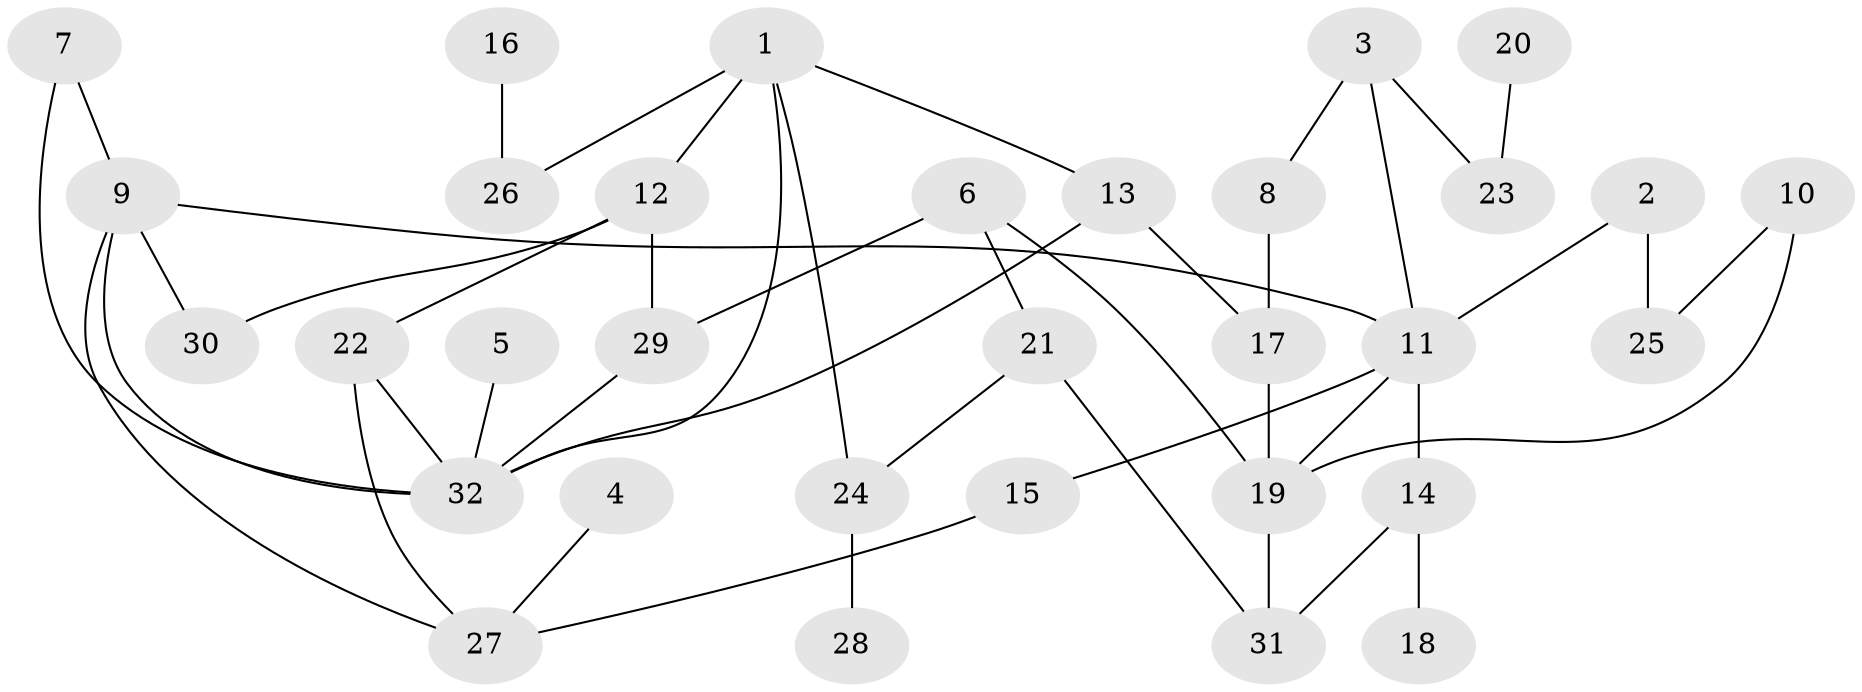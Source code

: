// original degree distribution, {9: 0.015873015873015872, 5: 0.047619047619047616, 3: 0.23809523809523808, 7: 0.031746031746031744, 4: 0.07936507936507936, 2: 0.2698412698412698, 1: 0.30158730158730157, 6: 0.015873015873015872}
// Generated by graph-tools (version 1.1) at 2025/01/03/09/25 03:01:03]
// undirected, 32 vertices, 45 edges
graph export_dot {
graph [start="1"]
  node [color=gray90,style=filled];
  1;
  2;
  3;
  4;
  5;
  6;
  7;
  8;
  9;
  10;
  11;
  12;
  13;
  14;
  15;
  16;
  17;
  18;
  19;
  20;
  21;
  22;
  23;
  24;
  25;
  26;
  27;
  28;
  29;
  30;
  31;
  32;
  1 -- 12 [weight=1.0];
  1 -- 13 [weight=1.0];
  1 -- 24 [weight=1.0];
  1 -- 26 [weight=1.0];
  1 -- 32 [weight=1.0];
  2 -- 11 [weight=1.0];
  2 -- 25 [weight=2.0];
  3 -- 8 [weight=1.0];
  3 -- 11 [weight=1.0];
  3 -- 23 [weight=1.0];
  4 -- 27 [weight=1.0];
  5 -- 32 [weight=1.0];
  6 -- 19 [weight=1.0];
  6 -- 21 [weight=2.0];
  6 -- 29 [weight=2.0];
  7 -- 9 [weight=1.0];
  7 -- 32 [weight=1.0];
  8 -- 17 [weight=1.0];
  9 -- 11 [weight=1.0];
  9 -- 27 [weight=1.0];
  9 -- 30 [weight=1.0];
  9 -- 32 [weight=2.0];
  10 -- 19 [weight=1.0];
  10 -- 25 [weight=1.0];
  11 -- 14 [weight=1.0];
  11 -- 15 [weight=1.0];
  11 -- 19 [weight=1.0];
  12 -- 22 [weight=1.0];
  12 -- 29 [weight=1.0];
  12 -- 30 [weight=1.0];
  13 -- 17 [weight=2.0];
  13 -- 32 [weight=1.0];
  14 -- 18 [weight=1.0];
  14 -- 31 [weight=1.0];
  15 -- 27 [weight=1.0];
  16 -- 26 [weight=1.0];
  17 -- 19 [weight=1.0];
  19 -- 31 [weight=1.0];
  20 -- 23 [weight=1.0];
  21 -- 24 [weight=1.0];
  21 -- 31 [weight=1.0];
  22 -- 27 [weight=1.0];
  22 -- 32 [weight=1.0];
  24 -- 28 [weight=1.0];
  29 -- 32 [weight=1.0];
}
